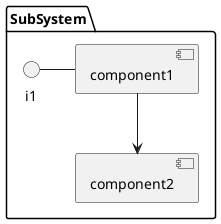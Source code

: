@startuml

package "SubSystem" {
component component1
component component2
interface i1

}
i1 - component1
component1 --> component2
@enduml
